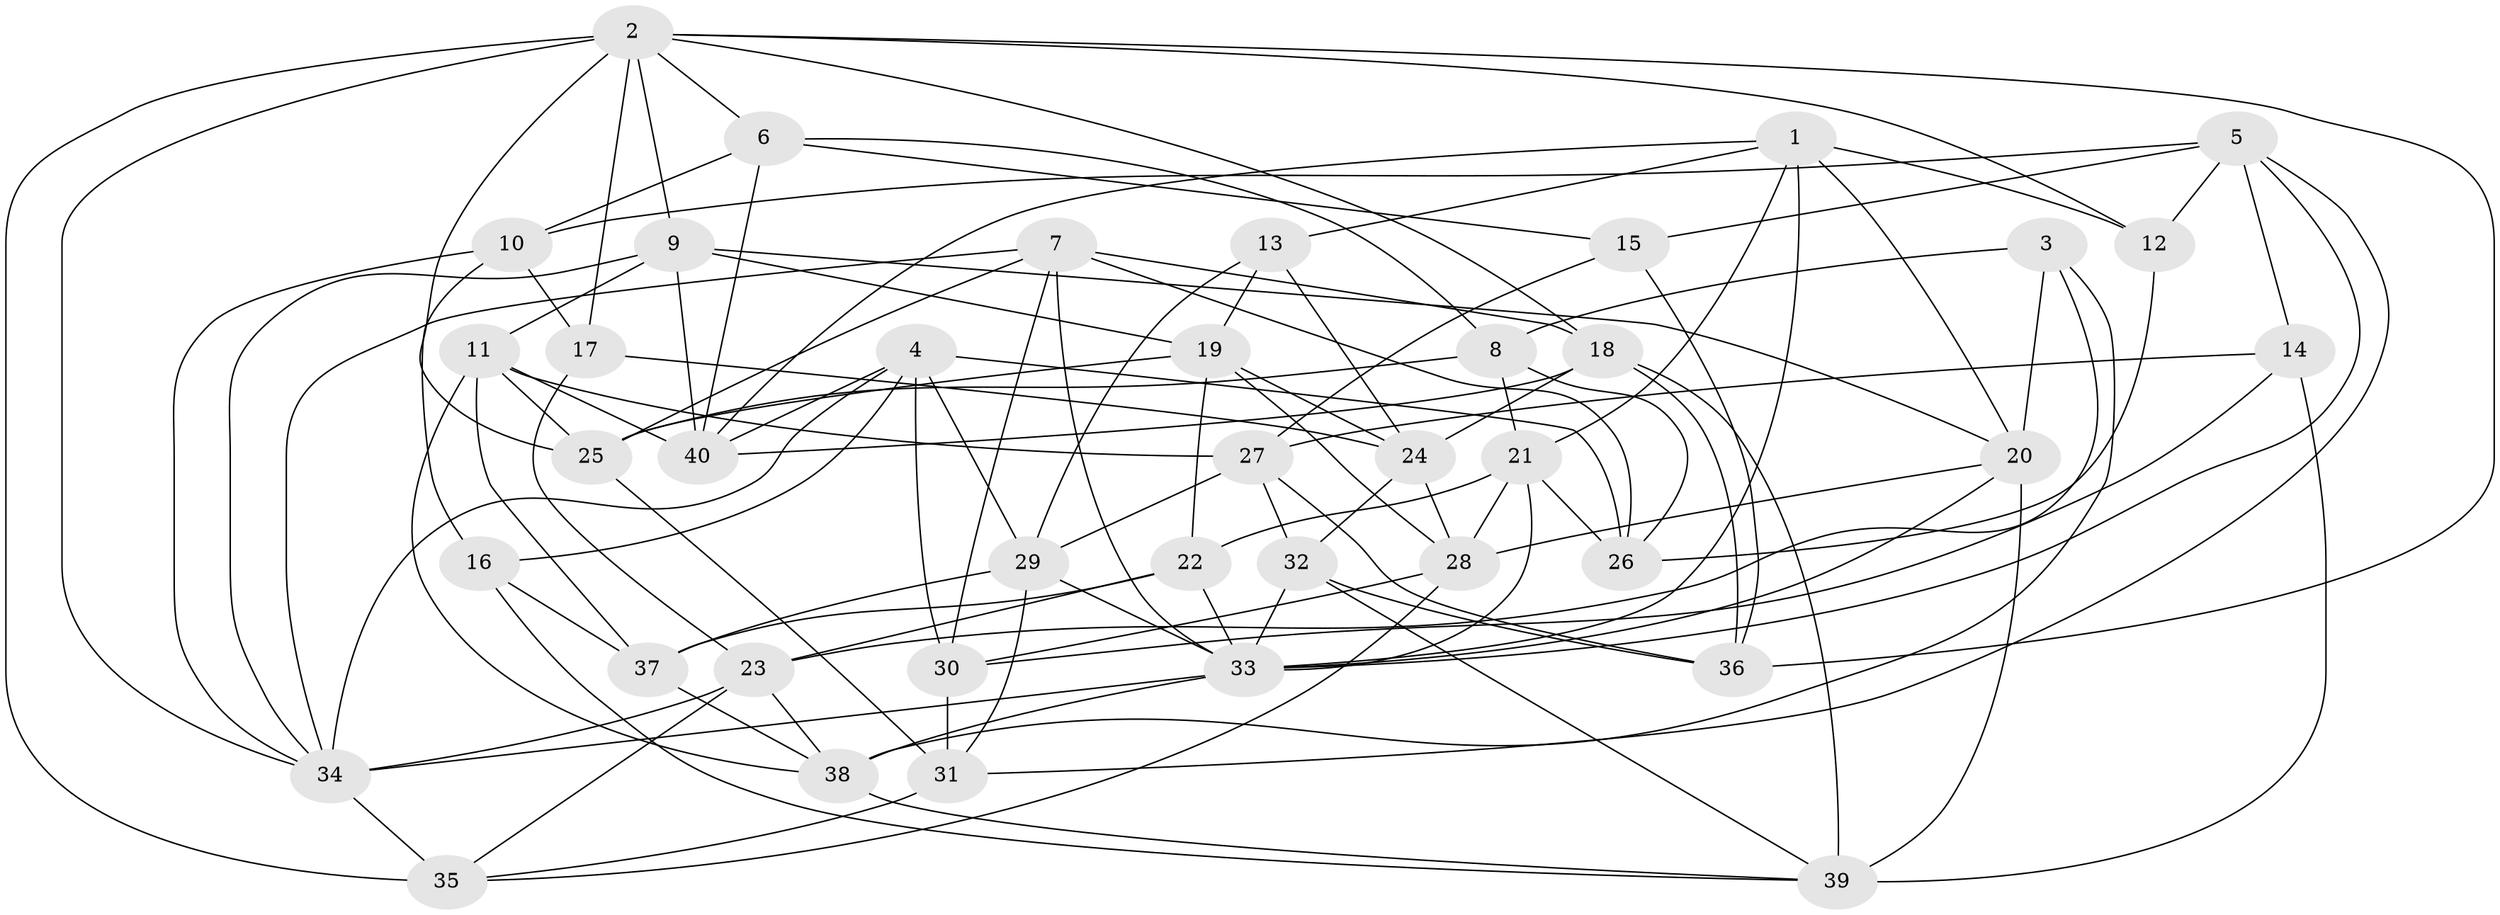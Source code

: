 // original degree distribution, {4: 1.0}
// Generated by graph-tools (version 1.1) at 2025/26/03/09/25 03:26:54]
// undirected, 40 vertices, 112 edges
graph export_dot {
graph [start="1"]
  node [color=gray90,style=filled];
  1;
  2;
  3;
  4;
  5;
  6;
  7;
  8;
  9;
  10;
  11;
  12;
  13;
  14;
  15;
  16;
  17;
  18;
  19;
  20;
  21;
  22;
  23;
  24;
  25;
  26;
  27;
  28;
  29;
  30;
  31;
  32;
  33;
  34;
  35;
  36;
  37;
  38;
  39;
  40;
  1 -- 12 [weight=1.0];
  1 -- 13 [weight=1.0];
  1 -- 20 [weight=1.0];
  1 -- 21 [weight=1.0];
  1 -- 33 [weight=1.0];
  1 -- 40 [weight=1.0];
  2 -- 6 [weight=1.0];
  2 -- 9 [weight=1.0];
  2 -- 12 [weight=1.0];
  2 -- 17 [weight=1.0];
  2 -- 18 [weight=1.0];
  2 -- 25 [weight=1.0];
  2 -- 34 [weight=2.0];
  2 -- 35 [weight=1.0];
  2 -- 36 [weight=1.0];
  3 -- 8 [weight=1.0];
  3 -- 20 [weight=1.0];
  3 -- 23 [weight=1.0];
  3 -- 38 [weight=1.0];
  4 -- 16 [weight=1.0];
  4 -- 26 [weight=1.0];
  4 -- 29 [weight=1.0];
  4 -- 30 [weight=1.0];
  4 -- 34 [weight=1.0];
  4 -- 40 [weight=1.0];
  5 -- 10 [weight=1.0];
  5 -- 12 [weight=1.0];
  5 -- 14 [weight=1.0];
  5 -- 15 [weight=1.0];
  5 -- 31 [weight=1.0];
  5 -- 33 [weight=1.0];
  6 -- 8 [weight=1.0];
  6 -- 10 [weight=2.0];
  6 -- 15 [weight=1.0];
  6 -- 40 [weight=1.0];
  7 -- 18 [weight=1.0];
  7 -- 25 [weight=1.0];
  7 -- 26 [weight=1.0];
  7 -- 30 [weight=1.0];
  7 -- 33 [weight=1.0];
  7 -- 34 [weight=1.0];
  8 -- 21 [weight=1.0];
  8 -- 25 [weight=1.0];
  8 -- 26 [weight=2.0];
  9 -- 11 [weight=1.0];
  9 -- 19 [weight=1.0];
  9 -- 20 [weight=1.0];
  9 -- 34 [weight=1.0];
  9 -- 40 [weight=1.0];
  10 -- 16 [weight=1.0];
  10 -- 17 [weight=1.0];
  10 -- 34 [weight=1.0];
  11 -- 25 [weight=1.0];
  11 -- 27 [weight=1.0];
  11 -- 37 [weight=1.0];
  11 -- 38 [weight=1.0];
  11 -- 40 [weight=1.0];
  12 -- 26 [weight=1.0];
  13 -- 19 [weight=1.0];
  13 -- 24 [weight=1.0];
  13 -- 29 [weight=1.0];
  14 -- 27 [weight=1.0];
  14 -- 30 [weight=1.0];
  14 -- 39 [weight=1.0];
  15 -- 27 [weight=1.0];
  15 -- 36 [weight=1.0];
  16 -- 37 [weight=1.0];
  16 -- 39 [weight=1.0];
  17 -- 23 [weight=1.0];
  17 -- 24 [weight=1.0];
  18 -- 24 [weight=1.0];
  18 -- 36 [weight=1.0];
  18 -- 39 [weight=1.0];
  18 -- 40 [weight=1.0];
  19 -- 22 [weight=1.0];
  19 -- 24 [weight=1.0];
  19 -- 25 [weight=1.0];
  19 -- 28 [weight=1.0];
  20 -- 28 [weight=1.0];
  20 -- 33 [weight=1.0];
  20 -- 39 [weight=1.0];
  21 -- 22 [weight=1.0];
  21 -- 26 [weight=1.0];
  21 -- 28 [weight=1.0];
  21 -- 33 [weight=1.0];
  22 -- 23 [weight=1.0];
  22 -- 33 [weight=1.0];
  22 -- 37 [weight=2.0];
  23 -- 34 [weight=1.0];
  23 -- 35 [weight=1.0];
  23 -- 38 [weight=1.0];
  24 -- 28 [weight=1.0];
  24 -- 32 [weight=1.0];
  25 -- 31 [weight=1.0];
  27 -- 29 [weight=1.0];
  27 -- 32 [weight=1.0];
  27 -- 36 [weight=1.0];
  28 -- 30 [weight=1.0];
  28 -- 35 [weight=1.0];
  29 -- 31 [weight=1.0];
  29 -- 33 [weight=1.0];
  29 -- 37 [weight=1.0];
  30 -- 31 [weight=2.0];
  31 -- 35 [weight=1.0];
  32 -- 33 [weight=1.0];
  32 -- 36 [weight=2.0];
  32 -- 39 [weight=1.0];
  33 -- 34 [weight=1.0];
  33 -- 38 [weight=1.0];
  34 -- 35 [weight=2.0];
  37 -- 38 [weight=1.0];
  38 -- 39 [weight=1.0];
}

